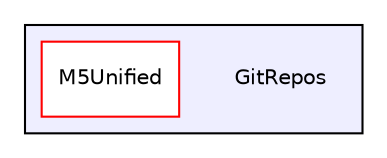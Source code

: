 digraph "/home/mongonta/GitRepos" {
  compound=true
  node [ fontsize="10", fontname="Helvetica"];
  edge [ labelfontsize="10", labelfontname="Helvetica"];
  subgraph clusterdir_4a8796b0ba1d3dc122873832137fbe4e {
    graph [ bgcolor="#eeeeff", pencolor="black", label="" URL="dir_4a8796b0ba1d3dc122873832137fbe4e.html"];
    dir_4a8796b0ba1d3dc122873832137fbe4e [shape=plaintext label="GitRepos"];
    dir_cf8a5470f03cf1a0c6b1bdda25080753 [shape=box label="M5Unified" color="red" fillcolor="white" style="filled" URL="dir_cf8a5470f03cf1a0c6b1bdda25080753.html"];
  }
}
